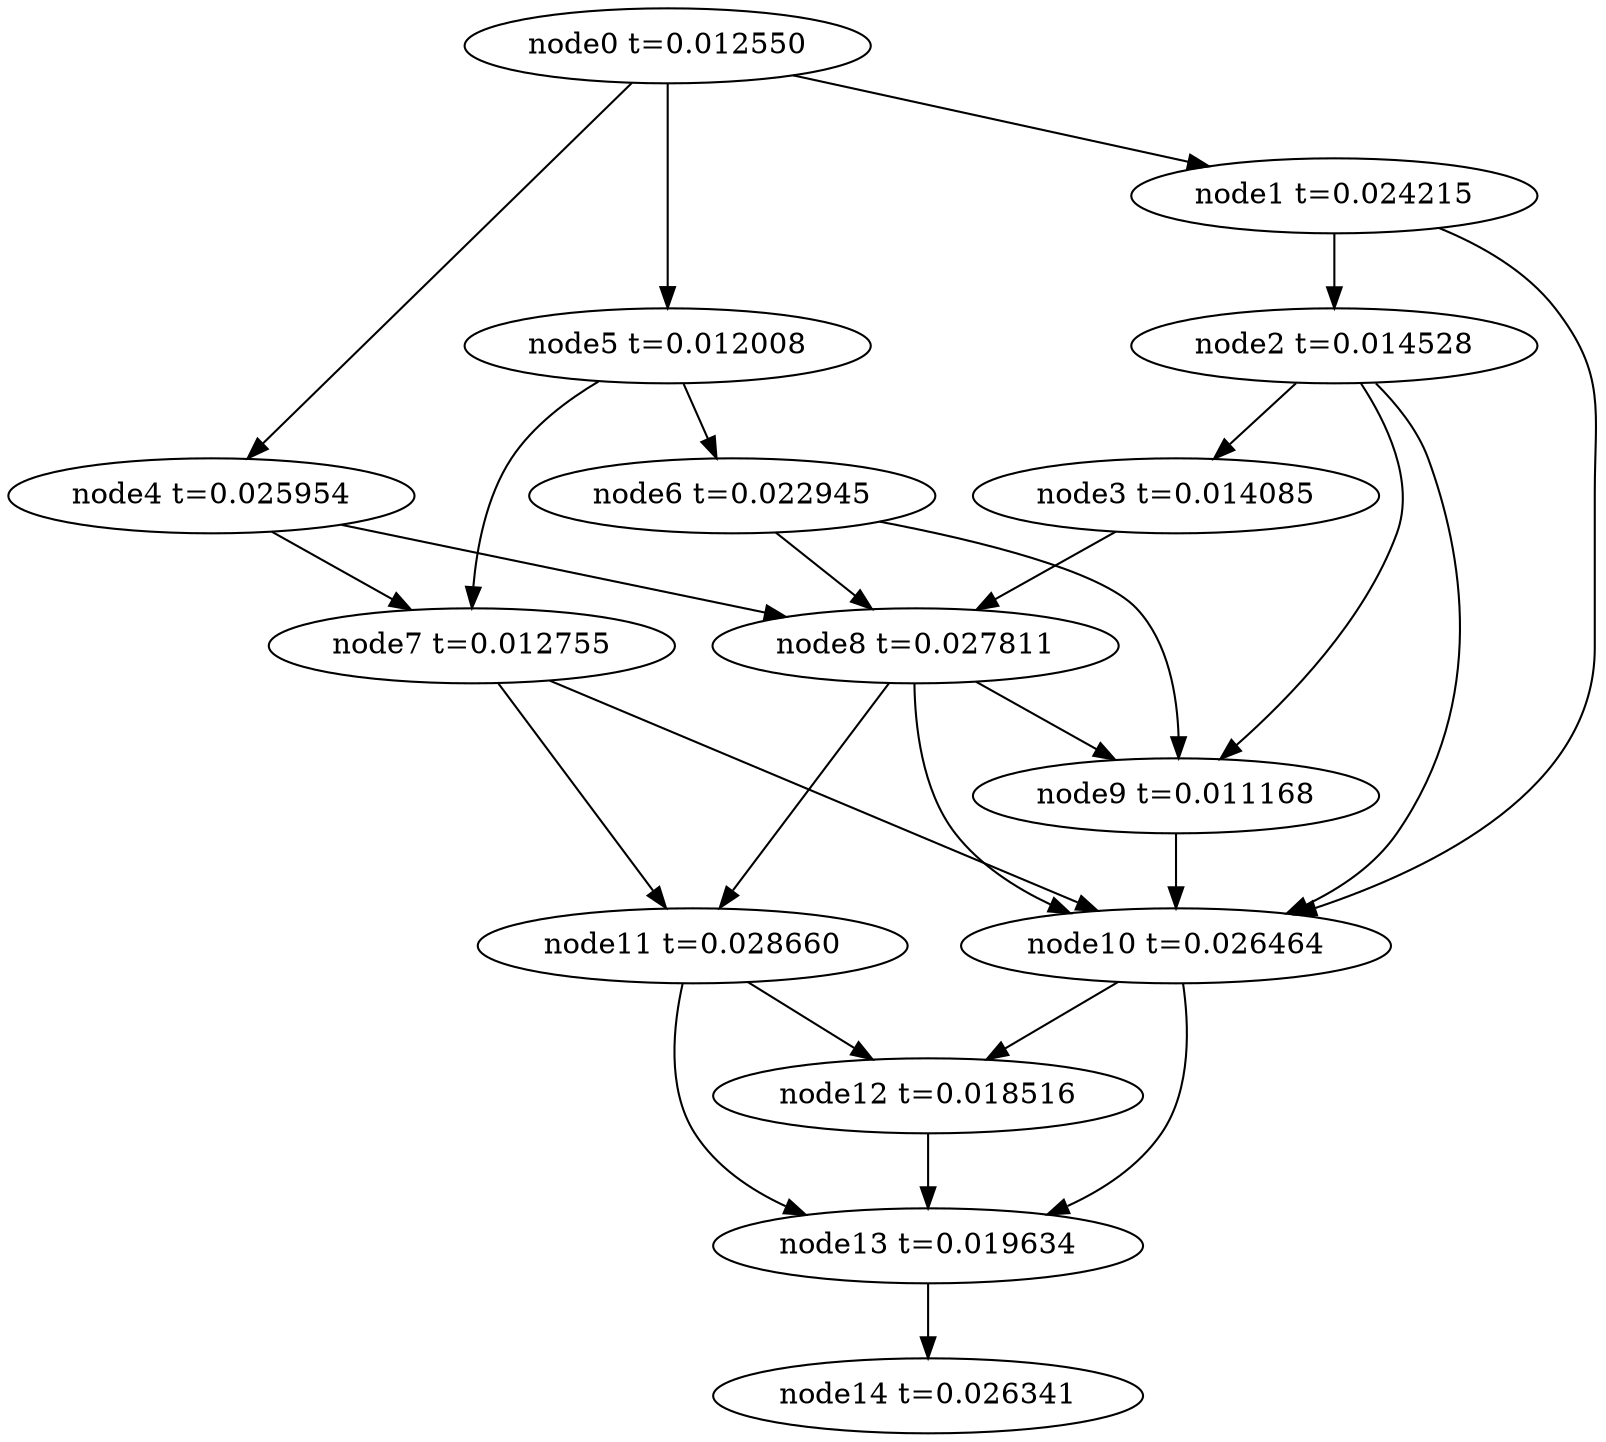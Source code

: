 digraph g{
	node14[label="node14 t=0.026341"]
	node13 -> node14
	node13[label="node13 t=0.019634"];
	node12 -> node13
	node12[label="node12 t=0.018516"];
	node11 -> node13
	node11 -> node12
	node11[label="node11 t=0.028660"];
	node10 -> node13
	node10 -> node12
	node10[label="node10 t=0.026464"];
	node9 -> node10
	node9[label="node9 t=0.011168"];
	node8 -> node11
	node8 -> node10
	node8 -> node9
	node8[label="node8 t=0.027811"];
	node7 -> node11
	node7 -> node10
	node7[label="node7 t=0.012755"];
	node6 -> node9
	node6 -> node8
	node6[label="node6 t=0.022945"];
	node5 -> node7
	node5 -> node6
	node5[label="node5 t=0.012008"];
	node4 -> node8
	node4 -> node7
	node4[label="node4 t=0.025954"];
	node3 -> node8
	node3[label="node3 t=0.014085"];
	node2 -> node10
	node2 -> node9
	node2 -> node3
	node2[label="node2 t=0.014528"];
	node1 -> node10
	node1 -> node2
	node1[label="node1 t=0.024215"];
	node0 -> node5
	node0 -> node4
	node0 -> node1
	node0[label="node0 t=0.012550"];
}
